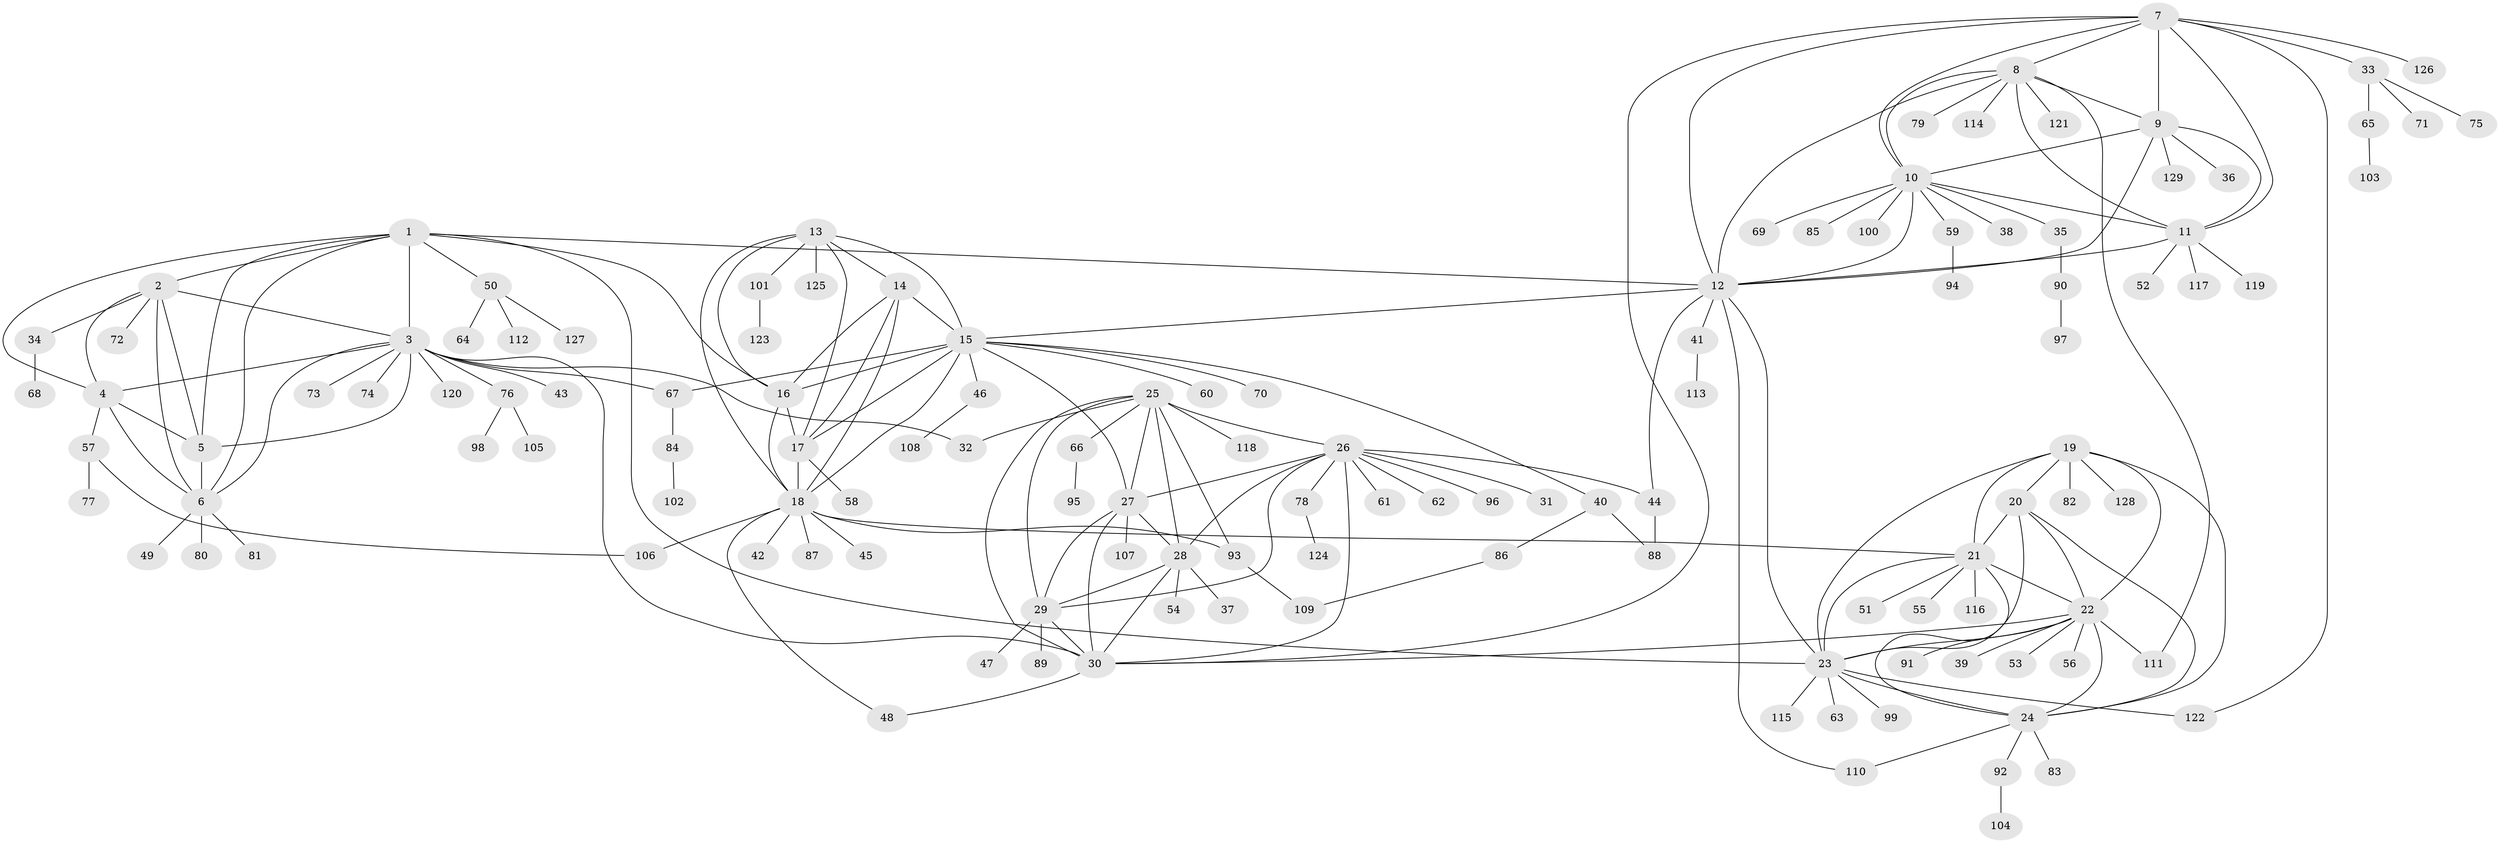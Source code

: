 // coarse degree distribution, {10: 0.009900990099009901, 6: 0.019801980198019802, 12: 0.009900990099009901, 3: 0.06930693069306931, 7: 0.009900990099009901, 14: 0.019801980198019802, 5: 0.039603960396039604, 9: 0.019801980198019802, 16: 0.009900990099009901, 8: 0.039603960396039604, 2: 0.15841584158415842, 1: 0.594059405940594}
// Generated by graph-tools (version 1.1) at 2025/24/03/03/25 07:24:09]
// undirected, 129 vertices, 195 edges
graph export_dot {
graph [start="1"]
  node [color=gray90,style=filled];
  1;
  2;
  3;
  4;
  5;
  6;
  7;
  8;
  9;
  10;
  11;
  12;
  13;
  14;
  15;
  16;
  17;
  18;
  19;
  20;
  21;
  22;
  23;
  24;
  25;
  26;
  27;
  28;
  29;
  30;
  31;
  32;
  33;
  34;
  35;
  36;
  37;
  38;
  39;
  40;
  41;
  42;
  43;
  44;
  45;
  46;
  47;
  48;
  49;
  50;
  51;
  52;
  53;
  54;
  55;
  56;
  57;
  58;
  59;
  60;
  61;
  62;
  63;
  64;
  65;
  66;
  67;
  68;
  69;
  70;
  71;
  72;
  73;
  74;
  75;
  76;
  77;
  78;
  79;
  80;
  81;
  82;
  83;
  84;
  85;
  86;
  87;
  88;
  89;
  90;
  91;
  92;
  93;
  94;
  95;
  96;
  97;
  98;
  99;
  100;
  101;
  102;
  103;
  104;
  105;
  106;
  107;
  108;
  109;
  110;
  111;
  112;
  113;
  114;
  115;
  116;
  117;
  118;
  119;
  120;
  121;
  122;
  123;
  124;
  125;
  126;
  127;
  128;
  129;
  1 -- 2;
  1 -- 3;
  1 -- 4;
  1 -- 5;
  1 -- 6;
  1 -- 12;
  1 -- 16;
  1 -- 23;
  1 -- 50;
  2 -- 3;
  2 -- 4;
  2 -- 5;
  2 -- 6;
  2 -- 34;
  2 -- 72;
  3 -- 4;
  3 -- 5;
  3 -- 6;
  3 -- 30;
  3 -- 32;
  3 -- 43;
  3 -- 67;
  3 -- 73;
  3 -- 74;
  3 -- 76;
  3 -- 120;
  4 -- 5;
  4 -- 6;
  4 -- 57;
  5 -- 6;
  6 -- 49;
  6 -- 80;
  6 -- 81;
  7 -- 8;
  7 -- 9;
  7 -- 10;
  7 -- 11;
  7 -- 12;
  7 -- 30;
  7 -- 33;
  7 -- 122;
  7 -- 126;
  8 -- 9;
  8 -- 10;
  8 -- 11;
  8 -- 12;
  8 -- 79;
  8 -- 111;
  8 -- 114;
  8 -- 121;
  9 -- 10;
  9 -- 11;
  9 -- 12;
  9 -- 36;
  9 -- 129;
  10 -- 11;
  10 -- 12;
  10 -- 35;
  10 -- 38;
  10 -- 59;
  10 -- 69;
  10 -- 85;
  10 -- 100;
  11 -- 12;
  11 -- 52;
  11 -- 117;
  11 -- 119;
  12 -- 15;
  12 -- 23;
  12 -- 41;
  12 -- 44;
  12 -- 110;
  13 -- 14;
  13 -- 15;
  13 -- 16;
  13 -- 17;
  13 -- 18;
  13 -- 101;
  13 -- 125;
  14 -- 15;
  14 -- 16;
  14 -- 17;
  14 -- 18;
  15 -- 16;
  15 -- 17;
  15 -- 18;
  15 -- 27;
  15 -- 40;
  15 -- 46;
  15 -- 60;
  15 -- 67;
  15 -- 70;
  16 -- 17;
  16 -- 18;
  17 -- 18;
  17 -- 58;
  18 -- 21;
  18 -- 42;
  18 -- 45;
  18 -- 48;
  18 -- 87;
  18 -- 93;
  18 -- 106;
  19 -- 20;
  19 -- 21;
  19 -- 22;
  19 -- 23;
  19 -- 24;
  19 -- 82;
  19 -- 128;
  20 -- 21;
  20 -- 22;
  20 -- 23;
  20 -- 24;
  21 -- 22;
  21 -- 23;
  21 -- 24;
  21 -- 51;
  21 -- 55;
  21 -- 116;
  22 -- 23;
  22 -- 24;
  22 -- 30;
  22 -- 39;
  22 -- 53;
  22 -- 56;
  22 -- 91;
  22 -- 111;
  23 -- 24;
  23 -- 63;
  23 -- 99;
  23 -- 115;
  23 -- 122;
  24 -- 83;
  24 -- 92;
  24 -- 110;
  25 -- 26;
  25 -- 27;
  25 -- 28;
  25 -- 29;
  25 -- 30;
  25 -- 32;
  25 -- 66;
  25 -- 93;
  25 -- 118;
  26 -- 27;
  26 -- 28;
  26 -- 29;
  26 -- 30;
  26 -- 31;
  26 -- 44;
  26 -- 61;
  26 -- 62;
  26 -- 78;
  26 -- 96;
  27 -- 28;
  27 -- 29;
  27 -- 30;
  27 -- 107;
  28 -- 29;
  28 -- 30;
  28 -- 37;
  28 -- 54;
  29 -- 30;
  29 -- 47;
  29 -- 89;
  30 -- 48;
  33 -- 65;
  33 -- 71;
  33 -- 75;
  34 -- 68;
  35 -- 90;
  40 -- 86;
  40 -- 88;
  41 -- 113;
  44 -- 88;
  46 -- 108;
  50 -- 64;
  50 -- 112;
  50 -- 127;
  57 -- 77;
  57 -- 106;
  59 -- 94;
  65 -- 103;
  66 -- 95;
  67 -- 84;
  76 -- 98;
  76 -- 105;
  78 -- 124;
  84 -- 102;
  86 -- 109;
  90 -- 97;
  92 -- 104;
  93 -- 109;
  101 -- 123;
}
